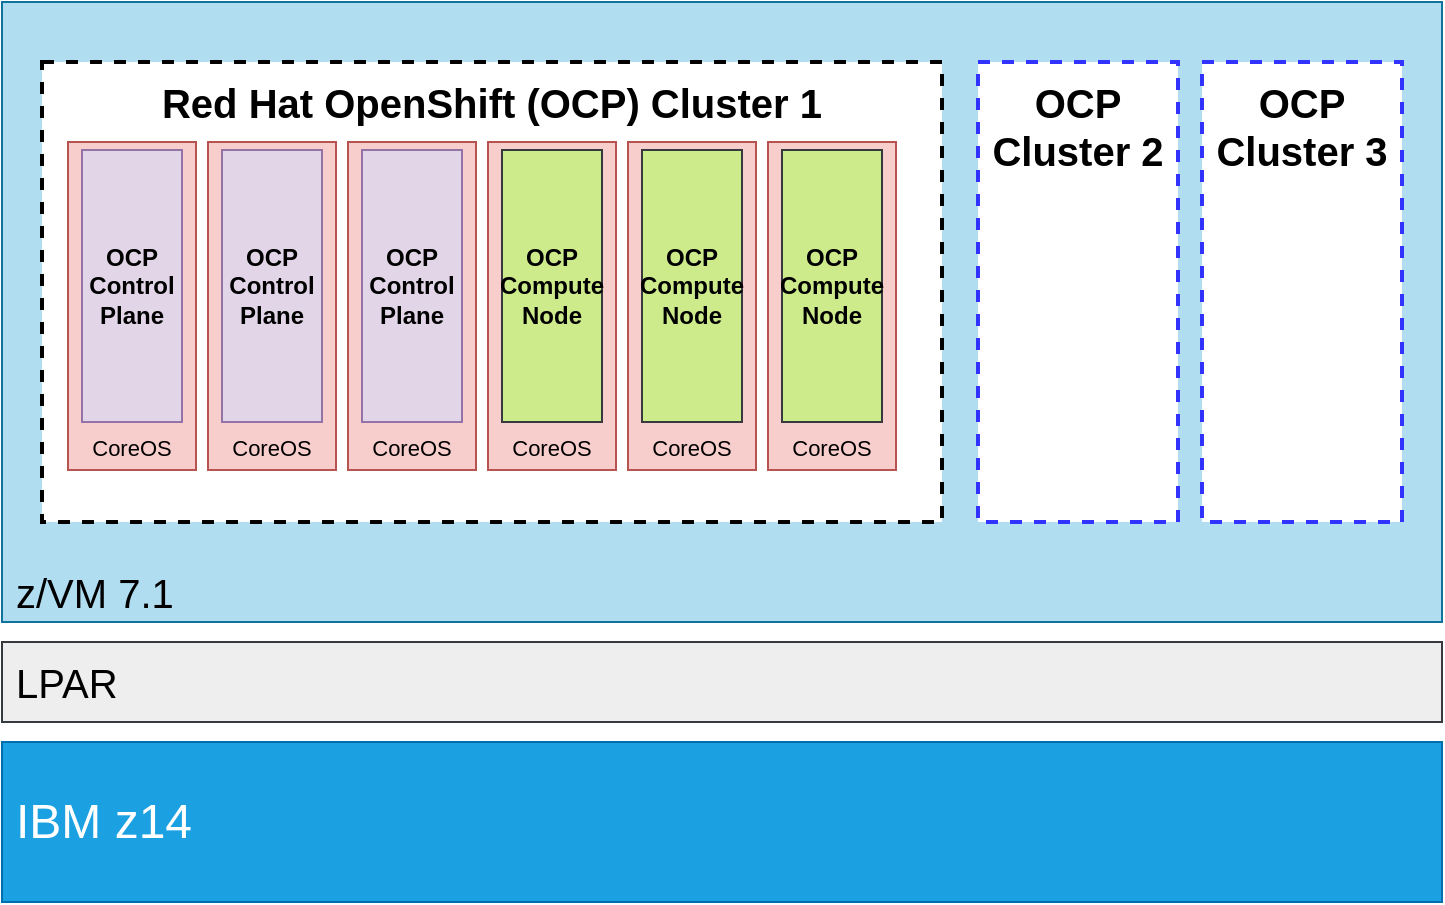 <mxfile version="15.5.0" type="github">
  <diagram id="SljI8u37_UyZD3hK8xtN" name="Page-1">
    <mxGraphModel dx="988" dy="483" grid="1" gridSize="10" guides="1" tooltips="1" connect="1" arrows="1" fold="1" page="1" pageScale="1" pageWidth="850" pageHeight="1100" math="0" shadow="0">
      <root>
        <mxCell id="0" />
        <mxCell id="1" parent="0" />
        <mxCell id="pUy638acDc4TvVSmpvh4-28" value="&lt;font style=&quot;font-size: 20px&quot;&gt;z/VM 7.1&lt;/font&gt;" style="rounded=0;whiteSpace=wrap;html=1;align=left;fillColor=#b1ddf0;strokeColor=#10739e;fontStyle=0;verticalAlign=bottom;spacingLeft=5;" vertex="1" parent="1">
          <mxGeometry x="60" y="30" width="720" height="310" as="geometry" />
        </mxCell>
        <mxCell id="pUy638acDc4TvVSmpvh4-24" value="Red Hat OpenShift (OCP) Cluster 1" style="rounded=0;whiteSpace=wrap;html=1;labelBackgroundColor=none;fontSize=20;align=center;dashed=1;strokeColor=#000000;verticalAlign=top;fontStyle=1;strokeWidth=2;spacing=4;" vertex="1" parent="1">
          <mxGeometry x="80" y="60" width="450" height="230" as="geometry" />
        </mxCell>
        <mxCell id="pUy638acDc4TvVSmpvh4-1" value="&lt;div align=&quot;left&quot;&gt;&lt;font style=&quot;font-size: 24px&quot;&gt;IBM z14&lt;/font&gt;&lt;br&gt;&lt;/div&gt;" style="rounded=0;whiteSpace=wrap;html=1;align=left;fillColor=#1ba1e2;strokeColor=#006EAF;fontColor=#ffffff;spacingLeft=5;" vertex="1" parent="1">
          <mxGeometry x="60" y="400" width="720" height="80" as="geometry" />
        </mxCell>
        <mxCell id="pUy638acDc4TvVSmpvh4-2" value="&lt;font style=&quot;font-size: 20px&quot;&gt;LPAR&lt;/font&gt;" style="rounded=0;whiteSpace=wrap;html=1;align=left;fillColor=#eeeeee;strokeColor=#36393d;spacingLeft=5;" vertex="1" parent="1">
          <mxGeometry x="60" y="350" width="720" height="40" as="geometry" />
        </mxCell>
        <mxCell id="pUy638acDc4TvVSmpvh4-26" value="OCP Cluster 2" style="rounded=0;whiteSpace=wrap;html=1;labelBackgroundColor=none;fontSize=20;align=center;dashed=1;strokeColor=#3333FF;verticalAlign=top;fontStyle=1;strokeWidth=2;spacing=4;" vertex="1" parent="1">
          <mxGeometry x="548" y="60" width="100" height="230" as="geometry" />
        </mxCell>
        <mxCell id="pUy638acDc4TvVSmpvh4-27" value="OCP Cluster 3" style="rounded=0;whiteSpace=wrap;html=1;labelBackgroundColor=none;fontSize=20;align=center;dashed=1;strokeColor=#3333FF;verticalAlign=top;fontStyle=1;strokeWidth=2;spacing=4;" vertex="1" parent="1">
          <mxGeometry x="660" y="60" width="100" height="230" as="geometry" />
        </mxCell>
        <mxCell id="pUy638acDc4TvVSmpvh4-29" value="&lt;font style=&quot;font-size: 11px&quot;&gt;CoreOS&lt;/font&gt;" style="rounded=0;whiteSpace=wrap;html=1;labelBackgroundColor=none;fontSize=20;strokeColor=#b85450;strokeWidth=1;align=center;verticalAlign=bottom;fillColor=#f8cecc;" vertex="1" parent="1">
          <mxGeometry x="93" y="100" width="64" height="164" as="geometry" />
        </mxCell>
        <mxCell id="pUy638acDc4TvVSmpvh4-3" value="&lt;div style=&quot;font-size: 12px;&quot;&gt;OCP Control Plane&lt;br style=&quot;font-size: 12px;&quot;&gt;&lt;/div&gt;" style="rounded=0;whiteSpace=wrap;html=1;labelBackgroundColor=none;fontSize=12;align=center;fontStyle=1;fillColor=#e1d5e7;strokeColor=#9673a6;" vertex="1" parent="1">
          <mxGeometry x="100" y="104" width="50" height="136" as="geometry" />
        </mxCell>
        <mxCell id="pUy638acDc4TvVSmpvh4-33" value="&lt;font style=&quot;font-size: 11px&quot;&gt;CoreOS&lt;/font&gt;" style="rounded=0;whiteSpace=wrap;html=1;labelBackgroundColor=none;fontSize=20;strokeColor=#b85450;strokeWidth=1;align=center;verticalAlign=bottom;fillColor=#f8cecc;" vertex="1" parent="1">
          <mxGeometry x="163" y="100" width="64" height="164" as="geometry" />
        </mxCell>
        <mxCell id="pUy638acDc4TvVSmpvh4-34" value="&lt;font style=&quot;font-size: 11px&quot;&gt;CoreOS&lt;/font&gt;" style="rounded=0;whiteSpace=wrap;html=1;labelBackgroundColor=none;fontSize=20;strokeColor=#b85450;strokeWidth=1;align=center;verticalAlign=bottom;fillColor=#f8cecc;" vertex="1" parent="1">
          <mxGeometry x="233" y="100" width="64" height="164" as="geometry" />
        </mxCell>
        <mxCell id="pUy638acDc4TvVSmpvh4-35" value="&lt;font style=&quot;font-size: 11px&quot;&gt;CoreOS&lt;/font&gt;" style="rounded=0;whiteSpace=wrap;html=1;labelBackgroundColor=none;fontSize=20;strokeColor=#b85450;strokeWidth=1;align=center;verticalAlign=bottom;fillColor=#f8cecc;" vertex="1" parent="1">
          <mxGeometry x="303" y="100" width="64" height="164" as="geometry" />
        </mxCell>
        <mxCell id="pUy638acDc4TvVSmpvh4-36" value="&lt;font style=&quot;font-size: 11px&quot;&gt;CoreOS&lt;/font&gt;" style="rounded=0;whiteSpace=wrap;html=1;labelBackgroundColor=none;fontSize=20;strokeColor=#b85450;strokeWidth=1;align=center;verticalAlign=bottom;fillColor=#f8cecc;" vertex="1" parent="1">
          <mxGeometry x="373" y="100" width="64" height="164" as="geometry" />
        </mxCell>
        <mxCell id="pUy638acDc4TvVSmpvh4-37" value="&lt;font style=&quot;font-size: 11px&quot;&gt;CoreOS&lt;/font&gt;" style="rounded=0;whiteSpace=wrap;html=1;labelBackgroundColor=none;fontSize=20;strokeColor=#b85450;strokeWidth=1;align=center;verticalAlign=bottom;fillColor=#f8cecc;" vertex="1" parent="1">
          <mxGeometry x="443" y="100" width="64" height="164" as="geometry" />
        </mxCell>
        <mxCell id="pUy638acDc4TvVSmpvh4-19" value="&lt;div style=&quot;font-size: 12px;&quot;&gt;OCP Control Plane&lt;br style=&quot;font-size: 12px;&quot;&gt;&lt;/div&gt;" style="rounded=0;whiteSpace=wrap;html=1;labelBackgroundColor=none;fontSize=12;align=center;fontStyle=1;fillColor=#e1d5e7;strokeColor=#9673a6;" vertex="1" parent="1">
          <mxGeometry x="170" y="104" width="50" height="136" as="geometry" />
        </mxCell>
        <mxCell id="pUy638acDc4TvVSmpvh4-20" value="&lt;div style=&quot;font-size: 12px;&quot;&gt;OCP Control Plane&lt;br style=&quot;font-size: 12px;&quot;&gt;&lt;/div&gt;" style="rounded=0;whiteSpace=wrap;html=1;labelBackgroundColor=none;fontSize=12;align=center;fontStyle=1;fillColor=#e1d5e7;strokeColor=#9673a6;" vertex="1" parent="1">
          <mxGeometry x="240" y="104" width="50" height="136" as="geometry" />
        </mxCell>
        <mxCell id="pUy638acDc4TvVSmpvh4-21" value="&lt;div style=&quot;font-size: 12px;&quot;&gt;OCP Compute Node&lt;br style=&quot;font-size: 12px;&quot;&gt;&lt;/div&gt;" style="rounded=0;whiteSpace=wrap;html=1;labelBackgroundColor=none;fontSize=12;align=center;fontStyle=1;fillColor=#cdeb8b;strokeColor=#36393d;" vertex="1" parent="1">
          <mxGeometry x="310" y="104" width="50" height="136" as="geometry" />
        </mxCell>
        <mxCell id="pUy638acDc4TvVSmpvh4-22" value="&lt;div style=&quot;font-size: 12px;&quot;&gt;OCP Compute Node&lt;br style=&quot;font-size: 12px;&quot;&gt;&lt;/div&gt;" style="rounded=0;whiteSpace=wrap;html=1;labelBackgroundColor=none;fontSize=12;align=center;fontStyle=1;fillColor=#cdeb8b;strokeColor=#36393d;" vertex="1" parent="1">
          <mxGeometry x="380" y="104" width="50" height="136" as="geometry" />
        </mxCell>
        <mxCell id="pUy638acDc4TvVSmpvh4-23" value="&lt;div style=&quot;font-size: 12px;&quot;&gt;OCP Compute Node&lt;br style=&quot;font-size: 12px;&quot;&gt;&lt;/div&gt;" style="rounded=0;whiteSpace=wrap;html=1;labelBackgroundColor=none;fontSize=12;align=center;fontStyle=1;fillColor=#cdeb8b;strokeColor=#36393d;" vertex="1" parent="1">
          <mxGeometry x="450" y="104" width="50" height="136" as="geometry" />
        </mxCell>
      </root>
    </mxGraphModel>
  </diagram>
</mxfile>
